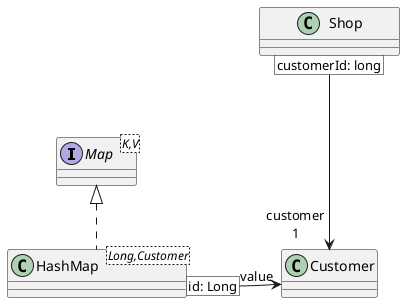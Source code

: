 {
  "sha1": "1lxww3j9md821sapgnlo6fq5qugeqho",
  "insertion": {
    "when": "2024-05-30T20:48:19.730Z",
    "url": "https://forum.plantuml.net/11930/incorrect-string-of-ortho-line?show=15203#a15203",
    "user": "plantuml@gmail.com"
  }
}
@startuml
interface Map<K,V>
    class HashMap<Long,Customer>

    Map <|.. HashMap
    Shop [customerId: long] ---> "customer\n1" Customer
    HashMap [id: Long] -r-> "value" Customer
@enduml
